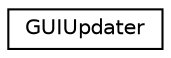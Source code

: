 digraph "Graphical Class Hierarchy"
{
  edge [fontname="Helvetica",fontsize="10",labelfontname="Helvetica",labelfontsize="10"];
  node [fontname="Helvetica",fontsize="10",shape=record];
  rankdir="LR";
  Node1 [label="GUIUpdater",height=0.2,width=0.4,color="black", fillcolor="white", style="filled",URL="$dd/db9/class_g_u_i_updater.html"];
}
